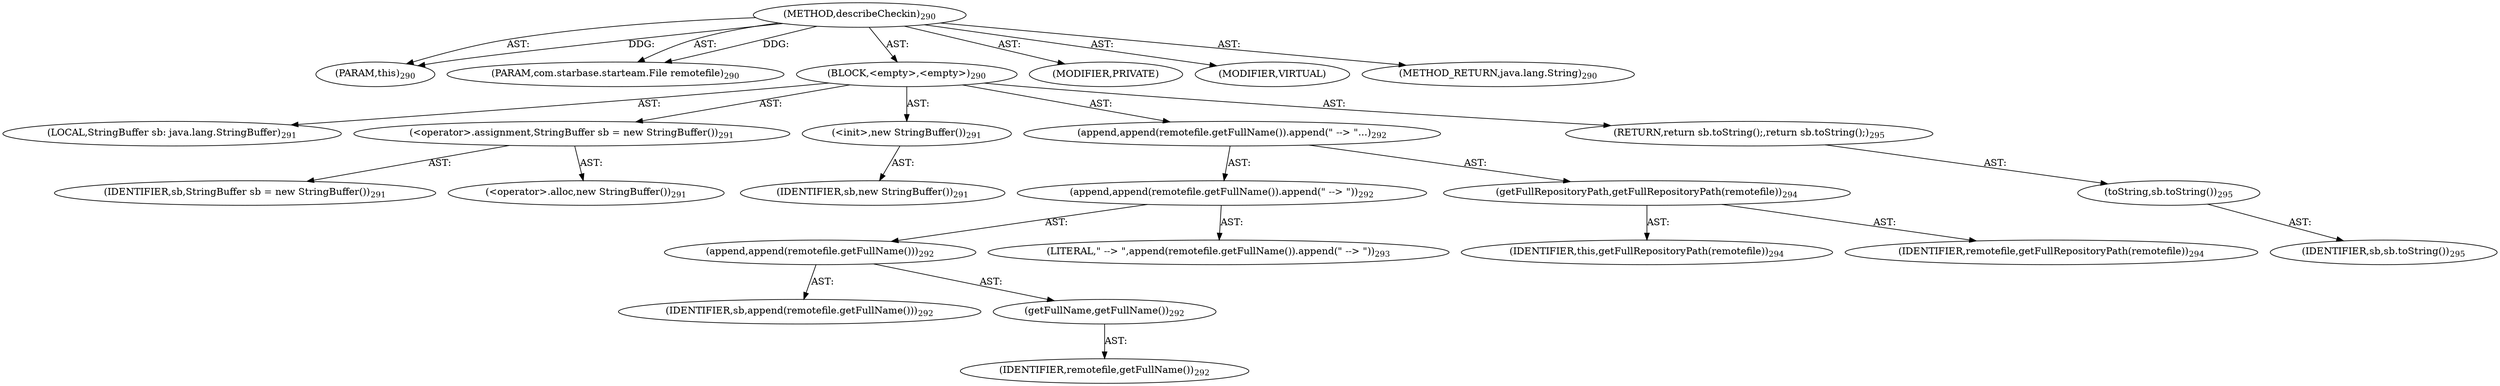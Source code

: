 digraph "describeCheckin" {  
"111669149707" [label = <(METHOD,describeCheckin)<SUB>290</SUB>> ]
"115964117000" [label = <(PARAM,this)<SUB>290</SUB>> ]
"115964117018" [label = <(PARAM,com.starbase.starteam.File remotefile)<SUB>290</SUB>> ]
"25769803804" [label = <(BLOCK,&lt;empty&gt;,&lt;empty&gt;)<SUB>290</SUB>> ]
"94489280526" [label = <(LOCAL,StringBuffer sb: java.lang.StringBuffer)<SUB>291</SUB>> ]
"30064771179" [label = <(&lt;operator&gt;.assignment,StringBuffer sb = new StringBuffer())<SUB>291</SUB>> ]
"68719476856" [label = <(IDENTIFIER,sb,StringBuffer sb = new StringBuffer())<SUB>291</SUB>> ]
"30064771180" [label = <(&lt;operator&gt;.alloc,new StringBuffer())<SUB>291</SUB>> ]
"30064771181" [label = <(&lt;init&gt;,new StringBuffer())<SUB>291</SUB>> ]
"68719476857" [label = <(IDENTIFIER,sb,new StringBuffer())<SUB>291</SUB>> ]
"30064771182" [label = <(append,append(remotefile.getFullName()).append(&quot; --&gt; &quot;...)<SUB>292</SUB>> ]
"30064771183" [label = <(append,append(remotefile.getFullName()).append(&quot; --&gt; &quot;))<SUB>292</SUB>> ]
"30064771184" [label = <(append,append(remotefile.getFullName()))<SUB>292</SUB>> ]
"68719476858" [label = <(IDENTIFIER,sb,append(remotefile.getFullName()))<SUB>292</SUB>> ]
"30064771185" [label = <(getFullName,getFullName())<SUB>292</SUB>> ]
"68719476859" [label = <(IDENTIFIER,remotefile,getFullName())<SUB>292</SUB>> ]
"90194313236" [label = <(LITERAL,&quot; --&gt; &quot;,append(remotefile.getFullName()).append(&quot; --&gt; &quot;))<SUB>293</SUB>> ]
"30064771186" [label = <(getFullRepositoryPath,getFullRepositoryPath(remotefile))<SUB>294</SUB>> ]
"68719476761" [label = <(IDENTIFIER,this,getFullRepositoryPath(remotefile))<SUB>294</SUB>> ]
"68719476860" [label = <(IDENTIFIER,remotefile,getFullRepositoryPath(remotefile))<SUB>294</SUB>> ]
"146028888067" [label = <(RETURN,return sb.toString();,return sb.toString();)<SUB>295</SUB>> ]
"30064771187" [label = <(toString,sb.toString())<SUB>295</SUB>> ]
"68719476861" [label = <(IDENTIFIER,sb,sb.toString())<SUB>295</SUB>> ]
"133143986202" [label = <(MODIFIER,PRIVATE)> ]
"133143986203" [label = <(MODIFIER,VIRTUAL)> ]
"128849018891" [label = <(METHOD_RETURN,java.lang.String)<SUB>290</SUB>> ]
  "111669149707" -> "115964117000"  [ label = "AST: "] 
  "111669149707" -> "115964117018"  [ label = "AST: "] 
  "111669149707" -> "25769803804"  [ label = "AST: "] 
  "111669149707" -> "133143986202"  [ label = "AST: "] 
  "111669149707" -> "133143986203"  [ label = "AST: "] 
  "111669149707" -> "128849018891"  [ label = "AST: "] 
  "25769803804" -> "94489280526"  [ label = "AST: "] 
  "25769803804" -> "30064771179"  [ label = "AST: "] 
  "25769803804" -> "30064771181"  [ label = "AST: "] 
  "25769803804" -> "30064771182"  [ label = "AST: "] 
  "25769803804" -> "146028888067"  [ label = "AST: "] 
  "30064771179" -> "68719476856"  [ label = "AST: "] 
  "30064771179" -> "30064771180"  [ label = "AST: "] 
  "30064771181" -> "68719476857"  [ label = "AST: "] 
  "30064771182" -> "30064771183"  [ label = "AST: "] 
  "30064771182" -> "30064771186"  [ label = "AST: "] 
  "30064771183" -> "30064771184"  [ label = "AST: "] 
  "30064771183" -> "90194313236"  [ label = "AST: "] 
  "30064771184" -> "68719476858"  [ label = "AST: "] 
  "30064771184" -> "30064771185"  [ label = "AST: "] 
  "30064771185" -> "68719476859"  [ label = "AST: "] 
  "30064771186" -> "68719476761"  [ label = "AST: "] 
  "30064771186" -> "68719476860"  [ label = "AST: "] 
  "146028888067" -> "30064771187"  [ label = "AST: "] 
  "30064771187" -> "68719476861"  [ label = "AST: "] 
  "111669149707" -> "115964117000"  [ label = "DDG: "] 
  "111669149707" -> "115964117018"  [ label = "DDG: "] 
}
